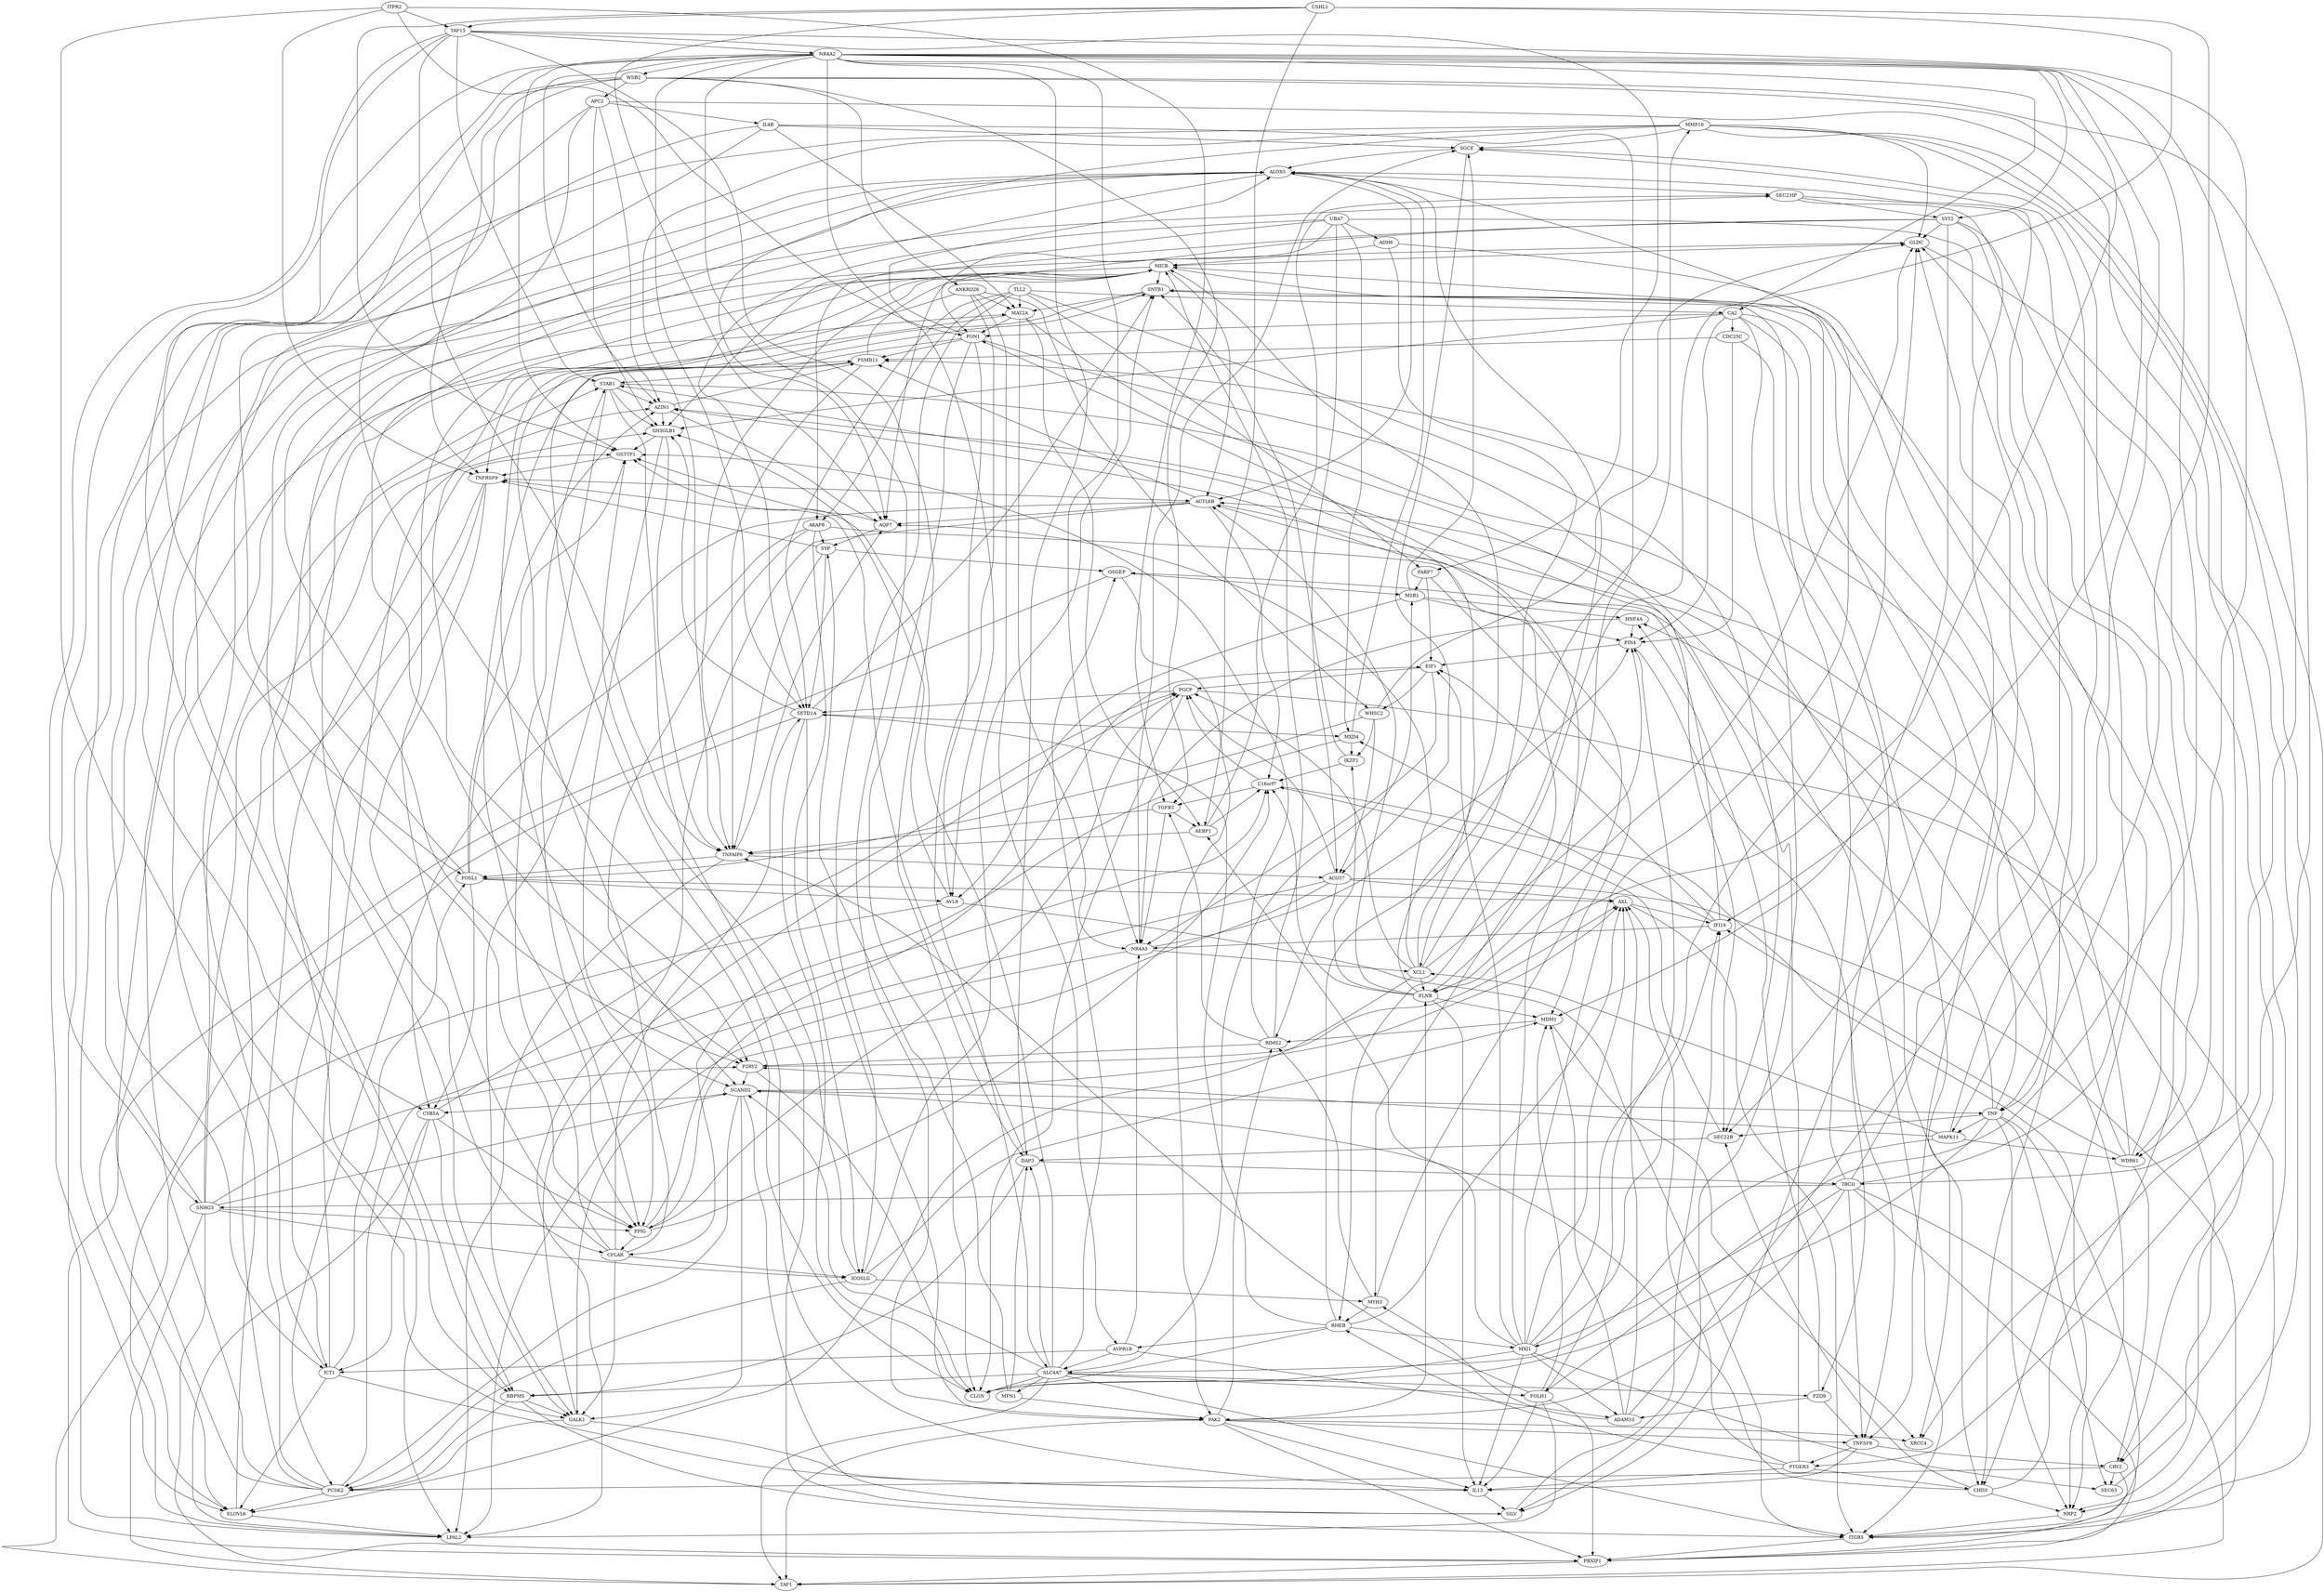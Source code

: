 digraph graphname {
1 [label="MMP16"];
2 [label="ITPR2"];
3 [label="TLL2"];
4 [label="SNHG3"];
5 [label="AVPR1B"];
6 [label="MFN1"];
7 [label="TAF15"];
8 [label="LPAL2"];
9 [label="AKAP8"];
10 [label="UBA7"];
11 [label="OSGEP"];
12 [label="ANKRD26"];
13 [label="WSB2"];
14 [label="GSTTP1"];
15 [label="FABP7"];
16 [label="SEC23IP"];
17 [label="FOLH1"];
18 [label="HNF4A"];
19 [label="NRP2"];
20 [label="STAB1"];
21 [label="PGCP"];
22 [label="IKZF1"];
23 [label="TGFB3"];
24 [label="ADH6"];
25 [label="FZD9"];
26 [label="PSMD11"];
27 [label="RBPMS"];
28 [label="DAP3"];
29 [label="CSHL1"];
30 [label="IL13"];
31 [label="PON1"];
32 [label="CDC25C"];
33 [label="SGCE"];
34 [label="C16orf7"];
35 [label="GLDC"];
36 [label="SNTB1"];
37 [label="ACTL6B"];
38 [label="XRCC4"];
39 [label="AXL"];
40 [label="MSR1"];
41 [label="ELOVL6"];
42 [label="CYB5A"];
43 [label="SYP"];
44 [label="SEC63"];
45 [label="FOSL1"];
46 [label="RIMS2"];
47 [label="MAT2A"];
48 [label="MAPK11"];
49 [label="TAF1"];
50 [label="MDM1"];
51 [label="FLNB"];
52 [label="IL4R"];
53 [label="PAK2"];
54 [label="CRYZ"];
55 [label="SYT2"];
56 [label="EIF1"];
57 [label="GALK1"];
58 [label="AZIN1"];
59 [label="IFI16"];
60 [label="AQP7"];
61 [label="CLGN"];
62 [label="SILV"];
63 [label="SCAND2"];
64 [label="PTGER3"];
65 [label="MYH3"];
66 [label="P2RY2"];
67 [label="AEBP1"];
68 [label="ALOX5"];
69 [label="PBXIP1"];
70 [label="ADAM10"];
71 [label="ICOSLG"];
72 [label="SEC22B"];
73 [label="ACOT7"];
74 [label="SH3GLB1"];
75 [label="ITGB5"];
76 [label="TNFSF8"];
77 [label="WDR61"];
78 [label="APC2"];
79 [label="PPIG"];
80 [label="CFLAR"];
81 [label="PIN4"];
82 [label="TBCD"];
83 [label="AVL9"];
84 [label="WHSC2"];
85 [label="PCSK2"];
86 [label="CA2"];
87 [label="MXI1"];
88 [label="SLC4A7"];
89 [label="ICT1"];
90 [label="CHD3"];
91 [label="MICB"];
92 [label="MXD4"];
93 [label="SETD1A"];
94 [label="XCL1"];
95 [label="TNFRSF9"];
96 [label="NR4A2"];
97 [label="NR4A3"];
98 [label="TNFAIP6"];
99 [label="TNF"];
100 [label="RHEB"];
100 -> 1
7 -> 4
82 -> 4
12 -> 5
100 -> 5
88 -> 6
2 -> 7
29 -> 7
17 -> 8
37 -> 8
41 -> 8
42 -> 8
68 -> 8
73 -> 8
91 -> 8
93 -> 8
98 -> 8
3 -> 9
10 -> 9
43 -> 11
88 -> 11
99 -> 11
13 -> 12
96 -> 13
29 -> 14
45 -> 14
46 -> 14
60 -> 14
71 -> 14
74 -> 14
85 -> 14
88 -> 14
96 -> 14
3 -> 15
7 -> 15
4 -> 16
67 -> 16
68 -> 16
88 -> 17
96 -> 17
25 -> 18
40 -> 18
44 -> 18
34 -> 19
35 -> 19
37 -> 19
78 -> 19
90 -> 19
99 -> 19
4 -> 20
7 -> 20
26 -> 20
80 -> 20
94 -> 20
34 -> 21
42 -> 21
56 -> 21
57 -> 21
73 -> 21
79 -> 21
94 -> 21
51 -> 22
84 -> 22
92 -> 22
2 -> 23
13 -> 23
34 -> 23
46 -> 23
10 -> 24
32 -> 25
88 -> 25
31 -> 26
32 -> 26
37 -> 26
58 -> 26
77 -> 26
85 -> 26
28 -> 27
42 -> 27
52 -> 27
88 -> 27
96 -> 27
6 -> 28
7 -> 28
72 -> 28
88 -> 28
96 -> 28
17 -> 30
31 -> 30
51 -> 30
53 -> 30
57 -> 30
64 -> 30
76 -> 30
87 -> 30
89 -> 30
2 -> 31
10 -> 31
47 -> 31
86 -> 31
87 -> 31
86 -> 32
1 -> 33
40 -> 33
48 -> 33
52 -> 33
82 -> 33
97 -> 33
22 -> 34
37 -> 34
51 -> 34
67 -> 34
72 -> 34
79 -> 34
85 -> 34
1 -> 35
51 -> 35
55 -> 35
82 -> 35
84 -> 35
85 -> 35
87 -> 35
90 -> 35
22 -> 36
71 -> 36
80 -> 36
82 -> 36
91 -> 36
93 -> 36
99 -> 36
51 -> 37
59 -> 37
68 -> 37
77 -> 37
91 -> 37
95 -> 37
16 -> 38
50 -> 38
53 -> 38
86 -> 38
45 -> 39
63 -> 39
64 -> 39
66 -> 39
70 -> 39
73 -> 39
87 -> 39
100 -> 39
11 -> 40
15 -> 40
88 -> 40
78 -> 41
85 -> 41
89 -> 41
94 -> 41
95 -> 41
96 -> 41
45 -> 42
52 -> 42
63 -> 42
95 -> 42
6 -> 43
9 -> 43
60 -> 43
54 -> 44
87 -> 44
99 -> 44
7 -> 45
84 -> 45
89 -> 45
98 -> 45
50 -> 46
53 -> 46
65 -> 46
73 -> 46
3 -> 47
12 -> 47
36 -> 47
52 -> 47
85 -> 47
96 -> 48
99 -> 48
1 -> 49
4 -> 49
53 -> 49
69 -> 49
82 -> 49
83 -> 49
88 -> 49
15 -> 50
17 -> 50
51 -> 50
55 -> 50
70 -> 50
71 -> 50
52 -> 51
53 -> 51
94 -> 51
96 -> 51
78 -> 52
6 -> 53
11 -> 53
82 -> 53
93 -> 53
96 -> 53
1 -> 54
55 -> 54
76 -> 54
77 -> 54
16 -> 55
96 -> 55
15 -> 56
59 -> 56
79 -> 56
81 -> 56
87 -> 56
2 -> 57
27 -> 57
37 -> 57
63 -> 57
68 -> 57
80 -> 57
97 -> 57
20 -> 58
45 -> 58
64 -> 58
65 -> 58
78 -> 58
89 -> 58
96 -> 58
13 -> 59
39 -> 59
62 -> 59
77 -> 59
87 -> 59
1 -> 60
29 -> 60
37 -> 60
55 -> 60
58 -> 60
94 -> 60
98 -> 60
13 -> 61
21 -> 61
31 -> 61
66 -> 61
87 -> 61
88 -> 61
93 -> 61
99 -> 61
100 -> 61
16 -> 62
20 -> 62
30 -> 62
63 -> 62
86 -> 62
4 -> 63
9 -> 63
66 -> 63
74 -> 63
88 -> 63
90 -> 63
13 -> 64
76 -> 64
9 -> 65
70 -> 65
71 -> 65
4 -> 66
46 -> 66
48 -> 66
68 -> 66
78 -> 66
91 -> 66
23 -> 67
29 -> 67
47 -> 67
87 -> 67
31 -> 68
33 -> 68
45 -> 68
70 -> 68
87 -> 68
89 -> 68
92 -> 68
94 -> 68
4 -> 69
11 -> 69
17 -> 69
53 -> 69
54 -> 69
73 -> 69
75 -> 69
82 -> 69
5 -> 70
25 -> 70
87 -> 70
3 -> 71
4 -> 71
9 -> 71
80 -> 71
3 -> 72
47 -> 72
90 -> 72
91 -> 72
99 -> 72
10 -> 73
33 -> 73
84 -> 73
98 -> 73
4 -> 74
20 -> 74
55 -> 74
58 -> 74
78 -> 74
83 -> 74
86 -> 74
93 -> 74
1 -> 75
19 -> 75
21 -> 75
27 -> 75
31 -> 75
39 -> 75
83 -> 75
88 -> 75
99 -> 75
25 -> 76
36 -> 76
53 -> 76
81 -> 76
82 -> 76
7 -> 77
48 -> 77
55 -> 77
13 -> 78
4 -> 79
13 -> 79
20 -> 79
26 -> 79
36 -> 79
42 -> 79
73 -> 79
47 -> 80
79 -> 80
92 -> 80
17 -> 81
18 -> 81
32 -> 81
40 -> 81
86 -> 81
94 -> 81
97 -> 81
28 -> 82
96 -> 82
31 -> 83
40 -> 83
45 -> 83
96 -> 83
12 -> 84
56 -> 84
9 -> 85
27 -> 85
54 -> 85
57 -> 85
63 -> 85
71 -> 85
3 -> 86
96 -> 86
82 -> 87
100 -> 87
5 -> 88
12 -> 88
48 -> 88
1 -> 89
5 -> 89
42 -> 89
95 -> 89
10 -> 90
20 -> 90
24 -> 90
64 -> 90
24 -> 91
26 -> 91
35 -> 91
41 -> 91
46 -> 91
51 -> 91
77 -> 91
80 -> 91
10 -> 92
59 -> 92
93 -> 92
3 -> 93
10 -> 93
21 -> 93
43 -> 93
80 -> 93
96 -> 93
100 -> 93
24 -> 94
48 -> 94
97 -> 94
2 -> 95
12 -> 95
13 -> 95
14 -> 95
28 -> 95
43 -> 95
7 -> 96
5 -> 97
18 -> 97
23 -> 97
47 -> 97
56 -> 97
59 -> 97
96 -> 97
1 -> 98
7 -> 98
17 -> 98
23 -> 98
26 -> 98
43 -> 98
67 -> 98
74 -> 98
91 -> 98
29 -> 99
63 -> 99
86 -> 99
29 -> 100
64 -> 100
65 -> 100
}
